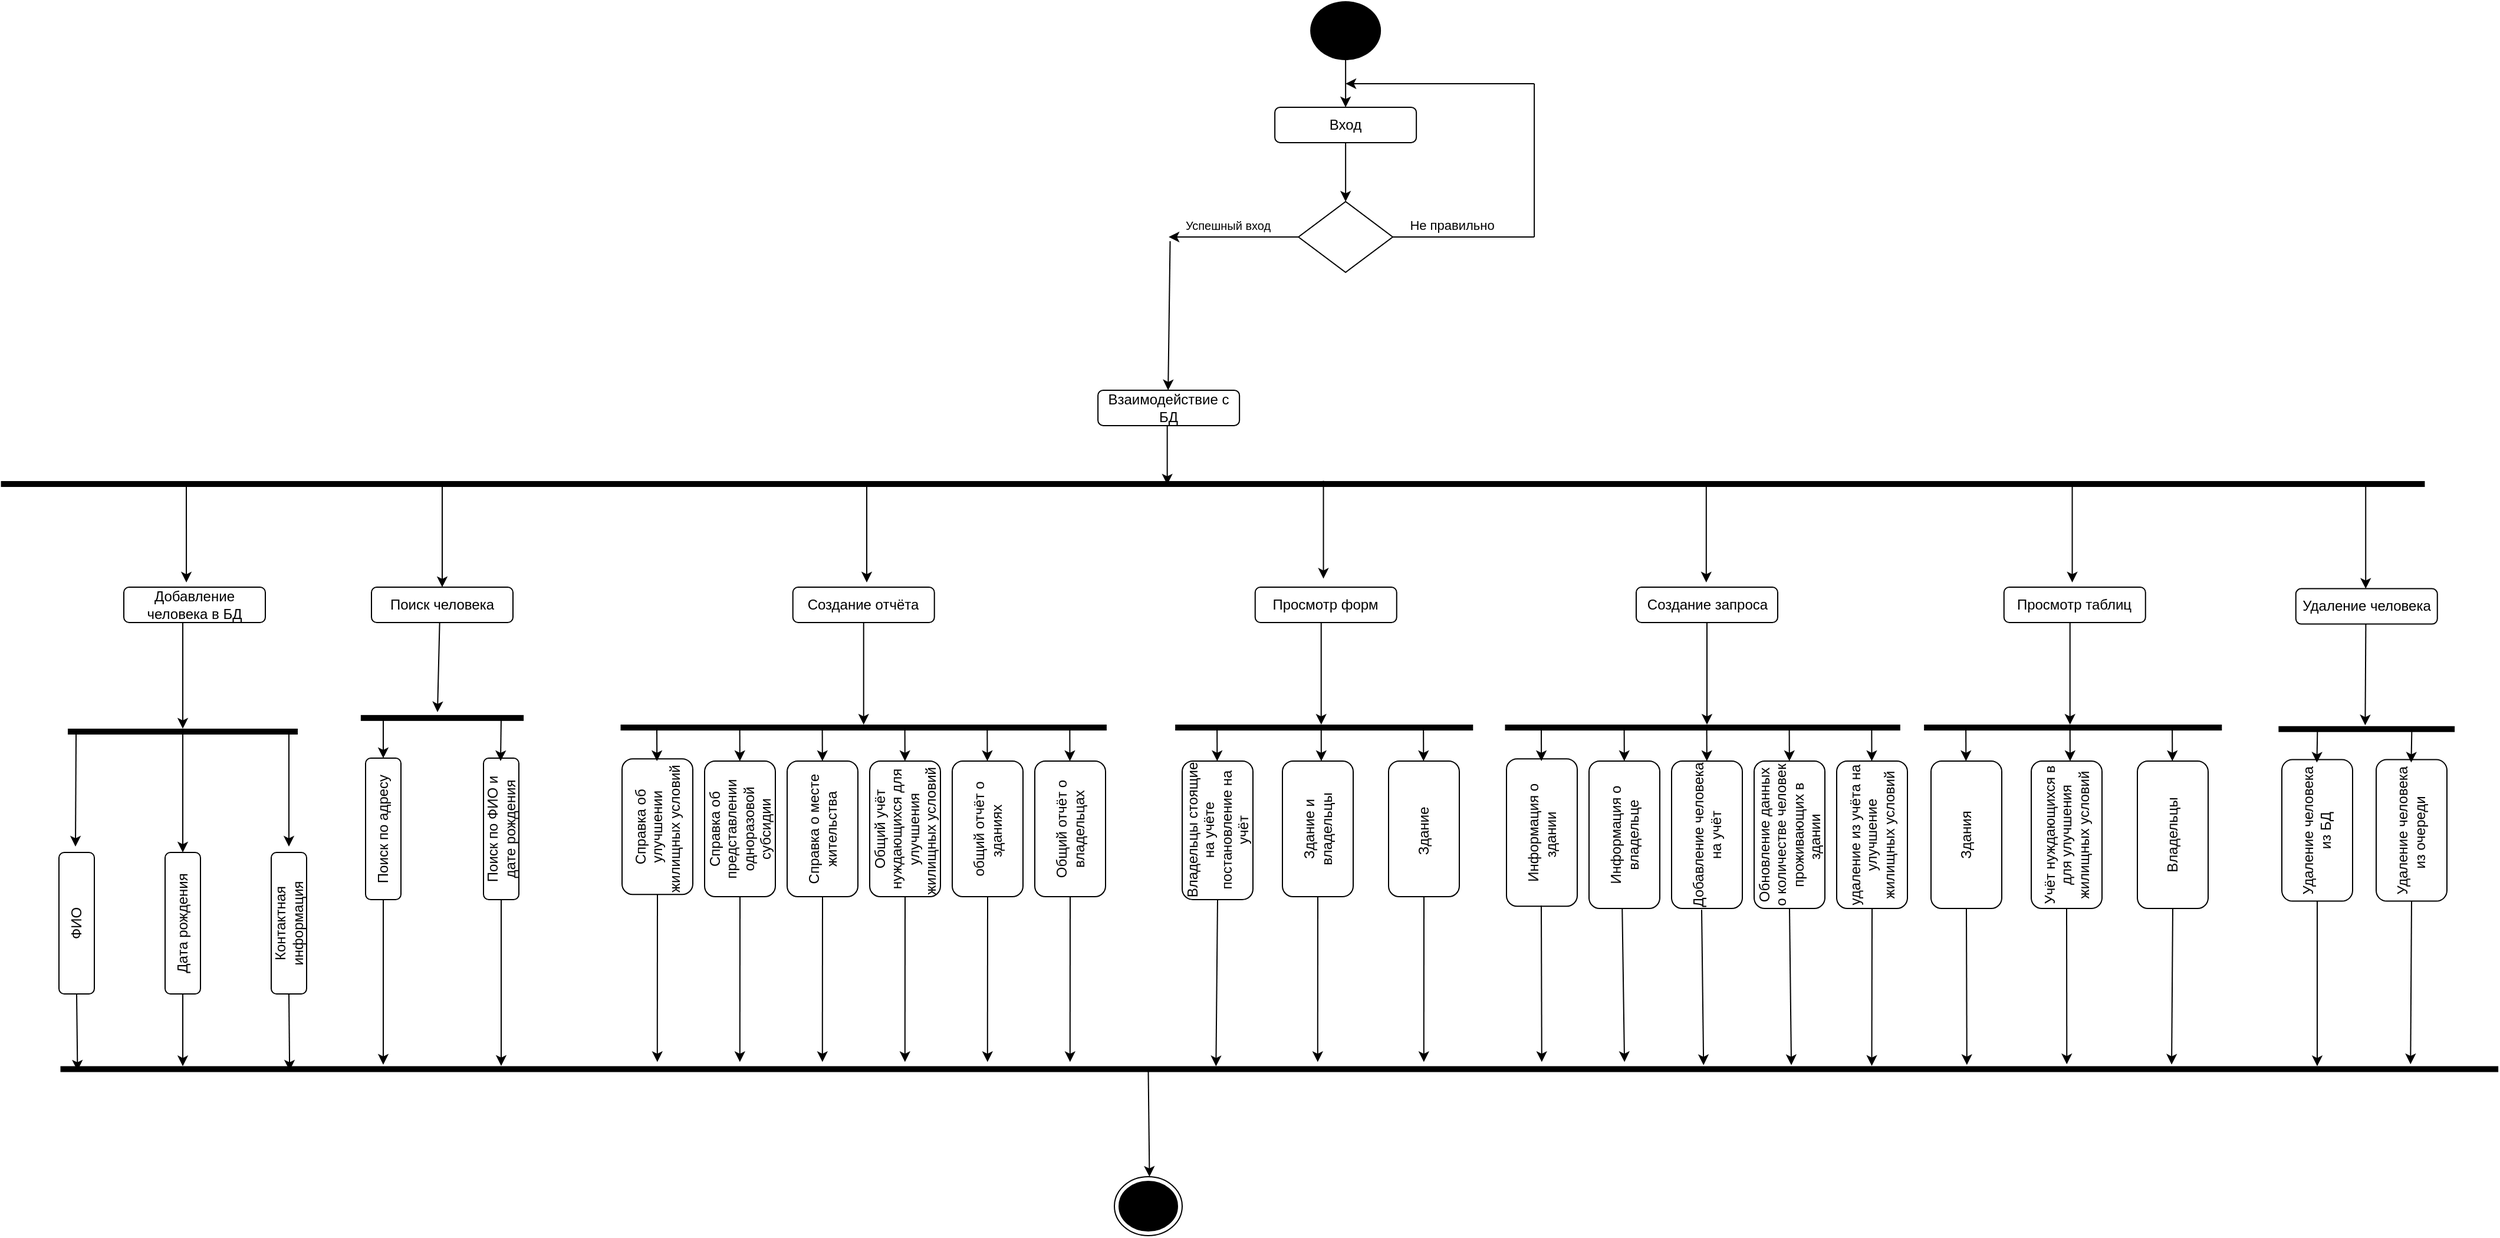 <mxfile version="20.3.0" type="device"><diagram name="Page-1" id="0783ab3e-0a74-02c8-0abd-f7b4e66b4bec"><mxGraphModel dx="4266" dy="2156" grid="1" gridSize="10" guides="1" tooltips="1" connect="1" arrows="1" fold="1" page="1" pageScale="1" pageWidth="850" pageHeight="1100" background="#ffffff" math="0" shadow="0"><root><mxCell id="0"/><mxCell id="1" parent="0"/><mxCell id="aEMK9IyzULs0KfM00qJv-1" value="" style="ellipse;fillColor=#000000;strokeColor=none;" parent="1" vertex="1"><mxGeometry x="1006.07" y="152.97" width="60" height="50" as="geometry"/></mxCell><mxCell id="aEMK9IyzULs0KfM00qJv-2" value="Вход" style="rounded=1;whiteSpace=wrap;html=1;" parent="1" vertex="1"><mxGeometry x="976.07" y="242.97" width="120" height="30" as="geometry"/></mxCell><mxCell id="aEMK9IyzULs0KfM00qJv-3" value="" style="endArrow=classic;html=1;exitX=0.5;exitY=1;exitDx=0;exitDy=0;entryX=0.5;entryY=0;entryDx=0;entryDy=0;" parent="1" source="aEMK9IyzULs0KfM00qJv-1" target="aEMK9IyzULs0KfM00qJv-2" edge="1"><mxGeometry width="50" height="50" relative="1" as="geometry"><mxPoint x="1016.07" y="372.97" as="sourcePoint"/><mxPoint x="1066.07" y="322.97" as="targetPoint"/></mxGeometry></mxCell><mxCell id="aEMK9IyzULs0KfM00qJv-4" value="" style="endArrow=classic;html=1;exitX=0.5;exitY=1;exitDx=0;exitDy=0;" parent="1" source="aEMK9IyzULs0KfM00qJv-2" edge="1"><mxGeometry width="50" height="50" relative="1" as="geometry"><mxPoint x="1016.07" y="372.97" as="sourcePoint"/><mxPoint x="1036.07" y="322.97" as="targetPoint"/></mxGeometry></mxCell><mxCell id="aEMK9IyzULs0KfM00qJv-5" value="" style="rhombus;whiteSpace=wrap;html=1;" parent="1" vertex="1"><mxGeometry x="996.07" y="322.97" width="80" height="60" as="geometry"/></mxCell><mxCell id="aEMK9IyzULs0KfM00qJv-7" value="" style="endArrow=none;html=1;exitX=1;exitY=0.5;exitDx=0;exitDy=0;" parent="1" source="aEMK9IyzULs0KfM00qJv-5" edge="1"><mxGeometry width="50" height="50" relative="1" as="geometry"><mxPoint x="1016.07" y="372.97" as="sourcePoint"/><mxPoint x="1196.07" y="352.97" as="targetPoint"/></mxGeometry></mxCell><mxCell id="aEMK9IyzULs0KfM00qJv-12" value="Не правильно&lt;br&gt;" style="edgeLabel;html=1;align=center;verticalAlign=middle;resizable=0;points=[];" parent="aEMK9IyzULs0KfM00qJv-7" vertex="1" connectable="0"><mxGeometry x="-0.167" y="4" relative="1" as="geometry"><mxPoint y="-6" as="offset"/></mxGeometry></mxCell><mxCell id="aEMK9IyzULs0KfM00qJv-9" value="" style="endArrow=none;html=1;" parent="1" edge="1"><mxGeometry width="50" height="50" relative="1" as="geometry"><mxPoint x="1196.07" y="352.97" as="sourcePoint"/><mxPoint x="1196.07" y="222.97" as="targetPoint"/></mxGeometry></mxCell><mxCell id="aEMK9IyzULs0KfM00qJv-10" value="" style="endArrow=classic;html=1;" parent="1" edge="1"><mxGeometry width="50" height="50" relative="1" as="geometry"><mxPoint x="1196.07" y="222.97" as="sourcePoint"/><mxPoint x="1036.07" y="222.97" as="targetPoint"/></mxGeometry></mxCell><mxCell id="aEMK9IyzULs0KfM00qJv-11" value="" style="endArrow=classic;html=1;" parent="1" source="aEMK9IyzULs0KfM00qJv-5" edge="1"><mxGeometry width="50" height="50" relative="1" as="geometry"><mxPoint x="1016.07" y="472.97" as="sourcePoint"/><mxPoint x="886.07" y="352.97" as="targetPoint"/></mxGeometry></mxCell><mxCell id="aEMK9IyzULs0KfM00qJv-13" value="Успешный вход" style="text;html=1;align=center;verticalAlign=middle;resizable=0;points=[];autosize=1;fontSize=10;" parent="1" vertex="1"><mxGeometry x="886.07" y="327.97" width="100" height="30" as="geometry"/></mxCell><mxCell id="aEMK9IyzULs0KfM00qJv-15" value="Взаимодействие с БД" style="rounded=1;whiteSpace=wrap;html=1;" parent="1" vertex="1"><mxGeometry x="826.07" y="482.97" width="120" height="30" as="geometry"/></mxCell><mxCell id="aEMK9IyzULs0KfM00qJv-17" value="" style="endArrow=classic;html=1;exitX=0.012;exitY=0.953;exitDx=0;exitDy=0;exitPerimeter=0;" parent="1" source="aEMK9IyzULs0KfM00qJv-13" edge="1"><mxGeometry width="50" height="50" relative="1" as="geometry"><mxPoint x="885.57" y="432.97" as="sourcePoint"/><mxPoint x="885.57" y="482.97" as="targetPoint"/></mxGeometry></mxCell><mxCell id="aEMK9IyzULs0KfM00qJv-21" value="" style="html=1;points=[];perimeter=orthogonalPerimeter;fillColor=#000000;strokeColor=none;rotation=90;" parent="1" vertex="1"><mxGeometry x="921.01" y="-465.21" width="5" height="2055.44" as="geometry"/></mxCell><mxCell id="aEMK9IyzULs0KfM00qJv-22" value="" style="endArrow=classic;html=1;" parent="1" edge="1"><mxGeometry width="50" height="50" relative="1" as="geometry"><mxPoint x="884.82" y="512.97" as="sourcePoint"/><mxPoint x="884.82" y="562.97" as="targetPoint"/></mxGeometry></mxCell><mxCell id="aEMK9IyzULs0KfM00qJv-23" value="" style="endArrow=classic;html=1;entryX=0.5;entryY=0;entryDx=0;entryDy=0;entryPerimeter=0;" parent="1" target="aEMK9IyzULs0KfM00qJv-27" edge="1"><mxGeometry width="50" height="50" relative="1" as="geometry"><mxPoint x="270" y="560" as="sourcePoint"/><mxPoint x="270" y="640" as="targetPoint"/></mxGeometry></mxCell><mxCell id="aEMK9IyzULs0KfM00qJv-24" value="" style="endArrow=classic;html=1;entryX=0.442;entryY=-0.133;entryDx=0;entryDy=0;entryPerimeter=0;" parent="1" target="aEMK9IyzULs0KfM00qJv-26" edge="1"><mxGeometry width="50" height="50" relative="1" as="geometry"><mxPoint x="53" y="561" as="sourcePoint"/><mxPoint x="-20" y="640" as="targetPoint"/></mxGeometry></mxCell><mxCell id="aEMK9IyzULs0KfM00qJv-25" value="" style="endArrow=classic;html=1;" parent="1" edge="1"><mxGeometry width="50" height="50" relative="1" as="geometry"><mxPoint x="630" y="563" as="sourcePoint"/><mxPoint x="630" y="646" as="targetPoint"/><Array as="points"/></mxGeometry></mxCell><mxCell id="aEMK9IyzULs0KfM00qJv-26" value="Добавление человека в БД" style="rounded=1;whiteSpace=wrap;html=1;" parent="1" vertex="1"><mxGeometry y="650" width="120" height="30" as="geometry"/></mxCell><mxCell id="aEMK9IyzULs0KfM00qJv-27" value="Поиск человека" style="rounded=1;whiteSpace=wrap;html=1;" parent="1" vertex="1"><mxGeometry x="210" y="650" width="120" height="30" as="geometry"/></mxCell><mxCell id="aEMK9IyzULs0KfM00qJv-28" value="Создание отчёта&lt;br&gt;" style="rounded=1;whiteSpace=wrap;html=1;" parent="1" vertex="1"><mxGeometry x="567.36" y="650" width="120" height="30" as="geometry"/></mxCell><mxCell id="aEMK9IyzULs0KfM00qJv-29" value="" style="endArrow=classic;html=1;entryX=0.5;entryY=0;entryDx=0;entryDy=0;entryPerimeter=0;" parent="1" edge="1"><mxGeometry width="50" height="50" relative="1" as="geometry"><mxPoint x="50" y="680" as="sourcePoint"/><mxPoint x="50" y="770" as="targetPoint"/></mxGeometry></mxCell><mxCell id="aEMK9IyzULs0KfM00qJv-30" value="" style="html=1;points=[];perimeter=orthogonalPerimeter;fillColor=#000000;strokeColor=none;rotation=90;" parent="1" vertex="1"><mxGeometry x="47.5" y="675" width="5" height="195" as="geometry"/></mxCell><mxCell id="aEMK9IyzULs0KfM00qJv-31" value="" style="endArrow=classic;html=1;exitX=0.8;exitY=0.964;exitDx=0;exitDy=0;exitPerimeter=0;" parent="1" source="aEMK9IyzULs0KfM00qJv-30" edge="1"><mxGeometry width="50" height="50" relative="1" as="geometry"><mxPoint x="16.96" y="760" as="sourcePoint"/><mxPoint x="-41" y="870" as="targetPoint"/></mxGeometry></mxCell><mxCell id="aEMK9IyzULs0KfM00qJv-33" value="" style="endArrow=classic;html=1;exitX=0.8;exitY=0.964;exitDx=0;exitDy=0;exitPerimeter=0;entryX=1;entryY=0.5;entryDx=0;entryDy=0;" parent="1" edge="1" target="aEMK9IyzULs0KfM00qJv-36"><mxGeometry width="50" height="50" relative="1" as="geometry"><mxPoint x="50.0" y="774" as="sourcePoint"/><mxPoint x="51.98" y="870" as="targetPoint"/></mxGeometry></mxCell><mxCell id="aEMK9IyzULs0KfM00qJv-34" value="" style="endArrow=classic;html=1;exitX=0.8;exitY=0.964;exitDx=0;exitDy=0;exitPerimeter=0;" parent="1" edge="1"><mxGeometry width="50" height="50" relative="1" as="geometry"><mxPoint x="140.0" y="774" as="sourcePoint"/><mxPoint x="140" y="870" as="targetPoint"/></mxGeometry></mxCell><mxCell id="aEMK9IyzULs0KfM00qJv-35" value="ФИО&lt;br&gt;" style="rounded=1;whiteSpace=wrap;html=1;rotation=-90;" parent="1" vertex="1"><mxGeometry x="-100" y="920" width="120" height="30" as="geometry"/></mxCell><mxCell id="aEMK9IyzULs0KfM00qJv-36" value="Дата рождения" style="rounded=1;whiteSpace=wrap;html=1;rotation=-90;" parent="1" vertex="1"><mxGeometry x="-10" y="920" width="120" height="30" as="geometry"/></mxCell><mxCell id="aEMK9IyzULs0KfM00qJv-37" value="Контактная информация" style="rounded=1;whiteSpace=wrap;html=1;rotation=-90;" parent="1" vertex="1"><mxGeometry x="80" y="920" width="120" height="30" as="geometry"/></mxCell><mxCell id="aEMK9IyzULs0KfM00qJv-40" value="Поиск по адресу&lt;br&gt;" style="rounded=1;whiteSpace=wrap;html=1;rotation=-90;" parent="1" vertex="1"><mxGeometry x="160" y="840" width="120" height="30" as="geometry"/></mxCell><mxCell id="aEMK9IyzULs0KfM00qJv-41" value="Поиск по ФИО и дате рождения&lt;br&gt;" style="rounded=1;whiteSpace=wrap;html=1;rotation=-90;" parent="1" vertex="1"><mxGeometry x="260" y="840" width="120" height="30" as="geometry"/></mxCell><mxCell id="aEMK9IyzULs0KfM00qJv-44" value="Справка об улучшении жилищных условий&amp;nbsp;" style="rounded=1;whiteSpace=wrap;html=1;rotation=-90;" parent="1" vertex="1"><mxGeometry x="395" y="823.13" width="115" height="60" as="geometry"/></mxCell><mxCell id="aEMK9IyzULs0KfM00qJv-45" value="Справка об представлении одноразовой субсидии&lt;br&gt;" style="rounded=1;whiteSpace=wrap;html=1;rotation=-90;" parent="1" vertex="1"><mxGeometry x="465" y="825" width="115" height="60" as="geometry"/></mxCell><mxCell id="aEMK9IyzULs0KfM00qJv-46" value="" style="html=1;points=[];perimeter=orthogonalPerimeter;fillColor=#000000;strokeColor=none;rotation=90;" parent="1" vertex="1"><mxGeometry x="977.41" y="25.11" width="5" height="2067.31" as="geometry"/></mxCell><mxCell id="aEMK9IyzULs0KfM00qJv-47" value="" style="endArrow=classic;html=1;exitX=0;exitY=0.5;exitDx=0;exitDy=0;entryX=0.747;entryY=0.993;entryDx=0;entryDy=0;entryPerimeter=0;" parent="1" source="aEMK9IyzULs0KfM00qJv-35" target="aEMK9IyzULs0KfM00qJv-46" edge="1"><mxGeometry width="50" height="50" relative="1" as="geometry"><mxPoint x="-120.99" y="950" as="sourcePoint"/><mxPoint x="-40" y="1050" as="targetPoint"/></mxGeometry></mxCell><mxCell id="aEMK9IyzULs0KfM00qJv-49" value="" style="endArrow=classic;html=1;exitX=0;exitY=0.5;exitDx=0;exitDy=0;" parent="1" source="aEMK9IyzULs0KfM00qJv-36" target="aEMK9IyzULs0KfM00qJv-46" edge="1"><mxGeometry width="50" height="50" relative="1" as="geometry"><mxPoint x="-32" y="1000" as="sourcePoint"/><mxPoint x="-32.01" y="1051" as="targetPoint"/></mxGeometry></mxCell><mxCell id="aEMK9IyzULs0KfM00qJv-50" value="" style="endArrow=classic;html=1;exitX=0;exitY=0.5;exitDx=0;exitDy=0;entryX=0.747;entryY=0.906;entryDx=0;entryDy=0;entryPerimeter=0;" parent="1" source="aEMK9IyzULs0KfM00qJv-37" target="aEMK9IyzULs0KfM00qJv-46" edge="1"><mxGeometry width="50" height="50" relative="1" as="geometry"><mxPoint x="130" y="1000" as="sourcePoint"/><mxPoint x="140" y="1051" as="targetPoint"/></mxGeometry></mxCell><mxCell id="aEMK9IyzULs0KfM00qJv-51" value="" style="endArrow=classic;html=1;exitX=0;exitY=0.5;exitDx=0;exitDy=0;" parent="1" source="aEMK9IyzULs0KfM00qJv-40" edge="1"><mxGeometry width="50" height="50" relative="1" as="geometry"><mxPoint x="219.5" y="909.5" as="sourcePoint"/><mxPoint x="220" y="1055" as="targetPoint"/></mxGeometry></mxCell><mxCell id="aEMK9IyzULs0KfM00qJv-52" value="" style="endArrow=classic;html=1;exitX=0;exitY=0.5;exitDx=0;exitDy=0;" parent="1" source="aEMK9IyzULs0KfM00qJv-41" edge="1"><mxGeometry width="50" height="50" relative="1" as="geometry"><mxPoint x="321" y="900" as="sourcePoint"/><mxPoint x="320" y="1056" as="targetPoint"/></mxGeometry></mxCell><mxCell id="aEMK9IyzULs0KfM00qJv-55" value="" style="endArrow=classic;html=1;exitX=0;exitY=0.5;exitDx=0;exitDy=0;" parent="1" edge="1"><mxGeometry width="50" height="50" relative="1" as="geometry"><mxPoint x="868.75" y="1060" as="sourcePoint"/><mxPoint x="869.75" y="1150" as="targetPoint"/></mxGeometry></mxCell><mxCell id="aEMK9IyzULs0KfM00qJv-56" value="" style="ellipse;html=1;shape=endState;fillColor=#000000;strokeColor=#000000;" parent="1" vertex="1"><mxGeometry x="840" y="1150" width="57.5" height="50" as="geometry"/></mxCell><mxCell id="aEMK9IyzULs0KfM00qJv-63" value="" style="html=1;points=[];perimeter=orthogonalPerimeter;fillColor=#000000;strokeColor=none;rotation=90;" parent="1" vertex="1"><mxGeometry x="267.5" y="691.87" width="5" height="138.13" as="geometry"/></mxCell><mxCell id="aEMK9IyzULs0KfM00qJv-65" value="" style="endArrow=classic;html=1;entryX=-0.487;entryY=0.529;entryDx=0;entryDy=0;entryPerimeter=0;" parent="1" target="aEMK9IyzULs0KfM00qJv-63" edge="1"><mxGeometry width="50" height="50" relative="1" as="geometry"><mxPoint x="267.82" y="680" as="sourcePoint"/><mxPoint x="268" y="750" as="targetPoint"/></mxGeometry></mxCell><mxCell id="aEMK9IyzULs0KfM00qJv-66" value="" style="endArrow=classic;html=1;entryX=1;entryY=0.5;entryDx=0;entryDy=0;" parent="1" target="aEMK9IyzULs0KfM00qJv-40" edge="1"><mxGeometry width="50" height="50" relative="1" as="geometry"><mxPoint x="220" y="760" as="sourcePoint"/><mxPoint x="220" y="790" as="targetPoint"/></mxGeometry></mxCell><mxCell id="aEMK9IyzULs0KfM00qJv-67" value="" style="endArrow=classic;html=1;" parent="1" edge="1"><mxGeometry width="50" height="50" relative="1" as="geometry"><mxPoint x="320" y="760" as="sourcePoint"/><mxPoint x="319.5" y="797.5" as="targetPoint"/></mxGeometry></mxCell><mxCell id="aEMK9IyzULs0KfM00qJv-68" value="" style="html=1;points=[];perimeter=orthogonalPerimeter;fillColor=#000000;strokeColor=none;rotation=90;" parent="1" vertex="1"><mxGeometry x="624.86" y="562.97" width="5" height="412.19" as="geometry"/></mxCell><mxCell id="aEMK9IyzULs0KfM00qJv-69" value="" style="endArrow=classic;html=1;exitX=0.5;exitY=1;exitDx=0;exitDy=0;" parent="1" source="aEMK9IyzULs0KfM00qJv-28" target="aEMK9IyzULs0KfM00qJv-68" edge="1"><mxGeometry width="50" height="50" relative="1" as="geometry"><mxPoint x="484.5" y="710" as="sourcePoint"/><mxPoint x="520" y="760" as="targetPoint"/></mxGeometry></mxCell><mxCell id="rpr_tTGjXUBgNPI4BXfL-1" value="Справка о месте жительства&lt;br&gt;" style="rounded=1;whiteSpace=wrap;html=1;rotation=-90;" parent="1" vertex="1"><mxGeometry x="535" y="825" width="115" height="60" as="geometry"/></mxCell><mxCell id="zaCDkjVCtzoEZhKa6LBm-1" value="Удаление человека из БД&lt;br&gt;" style="rounded=1;whiteSpace=wrap;html=1;rotation=-90;" parent="1" vertex="1"><mxGeometry x="1800" y="826.31" width="120" height="60" as="geometry"/></mxCell><mxCell id="zaCDkjVCtzoEZhKa6LBm-2" value="Удаление человека из очереди&amp;nbsp;" style="rounded=1;whiteSpace=wrap;html=1;rotation=-90;" parent="1" vertex="1"><mxGeometry x="1880" y="826.31" width="120" height="60" as="geometry"/></mxCell><mxCell id="zaCDkjVCtzoEZhKa6LBm-3" value="" style="html=1;points=[];perimeter=orthogonalPerimeter;fillColor=#000000;strokeColor=none;rotation=90;" parent="1" vertex="1"><mxGeometry x="1899.38" y="695.69" width="5" height="149.37" as="geometry"/></mxCell><mxCell id="zaCDkjVCtzoEZhKa6LBm-4" value="" style="endArrow=classic;html=1;" parent="1" edge="1"><mxGeometry width="50" height="50" relative="1" as="geometry"><mxPoint x="1860.2" y="771.31" as="sourcePoint"/><mxPoint x="1859.7" y="798.81" as="targetPoint"/></mxGeometry></mxCell><mxCell id="zaCDkjVCtzoEZhKa6LBm-5" value="" style="endArrow=classic;html=1;" parent="1" edge="1"><mxGeometry width="50" height="50" relative="1" as="geometry"><mxPoint x="1940.2" y="771.31" as="sourcePoint"/><mxPoint x="1939.7" y="798.81" as="targetPoint"/></mxGeometry></mxCell><mxCell id="zaCDkjVCtzoEZhKa6LBm-6" value="" style="endArrow=classic;html=1;entryX=0.5;entryY=0;entryDx=0;entryDy=0;" parent="1" edge="1"><mxGeometry width="50" height="50" relative="1" as="geometry"><mxPoint x="1901.11" y="563.82" as="sourcePoint"/><mxPoint x="1901.11" y="651.31" as="targetPoint"/></mxGeometry></mxCell><mxCell id="zaCDkjVCtzoEZhKa6LBm-7" value="Удаление человека" style="rounded=1;whiteSpace=wrap;html=1;" parent="1" vertex="1"><mxGeometry x="1841.88" y="651.31" width="120" height="30" as="geometry"/></mxCell><mxCell id="zaCDkjVCtzoEZhKa6LBm-8" value="" style="endArrow=classic;html=1;entryX=-0.146;entryY=0.508;entryDx=0;entryDy=0;entryPerimeter=0;" parent="1" target="zaCDkjVCtzoEZhKa6LBm-3" edge="1"><mxGeometry width="50" height="50" relative="1" as="geometry"><mxPoint x="1901.21" y="681.31" as="sourcePoint"/><mxPoint x="1899.384" y="757.31" as="targetPoint"/></mxGeometry></mxCell><mxCell id="zaCDkjVCtzoEZhKa6LBm-9" value="" style="endArrow=classic;html=1;exitX=0;exitY=0.5;exitDx=0;exitDy=0;entryX=-0.333;entryY=0.036;entryDx=0;entryDy=0;entryPerimeter=0;" parent="1" source="zaCDkjVCtzoEZhKa6LBm-2" edge="1" target="aEMK9IyzULs0KfM00qJv-46"><mxGeometry width="50" height="50" relative="1" as="geometry"><mxPoint x="1735.14" y="1361.31" as="sourcePoint"/><mxPoint x="1940" y="975.156" as="targetPoint"/></mxGeometry></mxCell><mxCell id="zaCDkjVCtzoEZhKa6LBm-10" value="" style="endArrow=classic;html=1;exitX=0;exitY=0.5;exitDx=0;exitDy=0;" parent="1" source="zaCDkjVCtzoEZhKa6LBm-1" edge="1" target="aEMK9IyzULs0KfM00qJv-46"><mxGeometry width="50" height="50" relative="1" as="geometry"><mxPoint x="1655.04" y="1361.31" as="sourcePoint"/><mxPoint x="1860" y="971.31" as="targetPoint"/></mxGeometry></mxCell><mxCell id="zaCDkjVCtzoEZhKa6LBm-11" value="Общий учёт нуждающихся для улучшения жилищных условий&amp;nbsp;&lt;br&gt;" style="rounded=1;whiteSpace=wrap;html=1;rotation=-90;" parent="1" vertex="1"><mxGeometry x="605" y="825" width="115" height="60" as="geometry"/></mxCell><mxCell id="zaCDkjVCtzoEZhKa6LBm-12" value="общий отчёт о зданиях&amp;nbsp;" style="rounded=1;whiteSpace=wrap;html=1;rotation=-90;" parent="1" vertex="1"><mxGeometry x="675" y="825" width="115" height="60" as="geometry"/></mxCell><mxCell id="zaCDkjVCtzoEZhKa6LBm-13" value="Общий отчёт о владельцах" style="rounded=1;whiteSpace=wrap;html=1;rotation=-90;" parent="1" vertex="1"><mxGeometry x="745" y="825" width="115" height="60" as="geometry"/></mxCell><mxCell id="zaCDkjVCtzoEZhKa6LBm-18" value="" style="endArrow=classic;html=1;" parent="1" edge="1"><mxGeometry width="50" height="50" relative="1" as="geometry"><mxPoint x="452" y="770" as="sourcePoint"/><mxPoint x="452.1" y="797.5" as="targetPoint"/></mxGeometry></mxCell><mxCell id="zaCDkjVCtzoEZhKa6LBm-19" value="" style="endArrow=classic;html=1;" parent="1" edge="1"><mxGeometry width="50" height="50" relative="1" as="geometry"><mxPoint x="522.31" y="770.0" as="sourcePoint"/><mxPoint x="522.41" y="797.5" as="targetPoint"/></mxGeometry></mxCell><mxCell id="zaCDkjVCtzoEZhKa6LBm-20" value="" style="endArrow=classic;html=1;" parent="1" edge="1"><mxGeometry width="50" height="50" relative="1" as="geometry"><mxPoint x="592.31" y="770.0" as="sourcePoint"/><mxPoint x="592.41" y="797.5" as="targetPoint"/></mxGeometry></mxCell><mxCell id="zaCDkjVCtzoEZhKa6LBm-21" value="" style="endArrow=classic;html=1;" parent="1" edge="1"><mxGeometry width="50" height="50" relative="1" as="geometry"><mxPoint x="662.31" y="770.0" as="sourcePoint"/><mxPoint x="662.41" y="797.5" as="targetPoint"/></mxGeometry></mxCell><mxCell id="zaCDkjVCtzoEZhKa6LBm-22" value="" style="endArrow=classic;html=1;" parent="1" edge="1"><mxGeometry width="50" height="50" relative="1" as="geometry"><mxPoint x="732.17" y="770.0" as="sourcePoint"/><mxPoint x="732.27" y="797.5" as="targetPoint"/></mxGeometry></mxCell><mxCell id="zaCDkjVCtzoEZhKa6LBm-23" value="" style="endArrow=classic;html=1;" parent="1" edge="1"><mxGeometry width="50" height="50" relative="1" as="geometry"><mxPoint x="802.17" y="770.0" as="sourcePoint"/><mxPoint x="802.27" y="797.5" as="targetPoint"/></mxGeometry></mxCell><mxCell id="zaCDkjVCtzoEZhKa6LBm-24" value="Просмотр форм" style="rounded=1;whiteSpace=wrap;html=1;" parent="1" vertex="1"><mxGeometry x="959.38" y="650" width="120" height="30" as="geometry"/></mxCell><mxCell id="zaCDkjVCtzoEZhKa6LBm-25" value="" style="endArrow=classic;html=1;exitX=0.5;exitY=1;exitDx=0;exitDy=0;" parent="1" edge="1"><mxGeometry width="50" height="50" relative="1" as="geometry"><mxPoint x="1015.36" y="680" as="sourcePoint"/><mxPoint x="1015.36" y="766.565" as="targetPoint"/></mxGeometry></mxCell><mxCell id="zaCDkjVCtzoEZhKa6LBm-26" value="" style="html=1;points=[];perimeter=orthogonalPerimeter;fillColor=#000000;strokeColor=none;rotation=90;" parent="1" vertex="1"><mxGeometry x="1015.36" y="642.78" width="5" height="252.58" as="geometry"/></mxCell><mxCell id="zaCDkjVCtzoEZhKa6LBm-27" value="Владельцы стоящие на учёте постановление на учёт&lt;br&gt;" style="rounded=1;whiteSpace=wrap;html=1;rotation=-90;" parent="1" vertex="1"><mxGeometry x="868.75" y="826.25" width="117.5" height="60" as="geometry"/></mxCell><mxCell id="zaCDkjVCtzoEZhKa6LBm-28" value="Здание и владельцы&lt;br&gt;" style="rounded=1;whiteSpace=wrap;html=1;rotation=-90;" parent="1" vertex="1"><mxGeometry x="955" y="825" width="115" height="60" as="geometry"/></mxCell><mxCell id="zaCDkjVCtzoEZhKa6LBm-29" value="Здание&amp;nbsp;" style="rounded=1;whiteSpace=wrap;html=1;rotation=-90;" parent="1" vertex="1"><mxGeometry x="1045" y="825" width="115" height="60" as="geometry"/></mxCell><mxCell id="zaCDkjVCtzoEZhKa6LBm-30" value="" style="endArrow=classic;html=1;" parent="1" edge="1"><mxGeometry width="50" height="50" relative="1" as="geometry"><mxPoint x="927.07" y="770" as="sourcePoint"/><mxPoint x="927.17" y="797.5" as="targetPoint"/></mxGeometry></mxCell><mxCell id="zaCDkjVCtzoEZhKa6LBm-31" value="" style="endArrow=classic;html=1;" parent="1" edge="1"><mxGeometry width="50" height="50" relative="1" as="geometry"><mxPoint x="1015.36" y="770" as="sourcePoint"/><mxPoint x="1015.46" y="797.5" as="targetPoint"/></mxGeometry></mxCell><mxCell id="zaCDkjVCtzoEZhKa6LBm-32" value="" style="endArrow=classic;html=1;" parent="1" edge="1"><mxGeometry width="50" height="50" relative="1" as="geometry"><mxPoint x="1102.07" y="770" as="sourcePoint"/><mxPoint x="1102.17" y="797.5" as="targetPoint"/></mxGeometry></mxCell><mxCell id="DIZ_WTci_mvcvQ8xMZwg-1" value="Создание запроса" style="rounded=1;whiteSpace=wrap;html=1;" vertex="1" parent="1"><mxGeometry x="1282.5" y="650" width="120" height="30" as="geometry"/></mxCell><mxCell id="DIZ_WTci_mvcvQ8xMZwg-2" value="Информация о здании&amp;nbsp;&lt;br&gt;" style="rounded=1;whiteSpace=wrap;html=1;rotation=-90;" vertex="1" parent="1"><mxGeometry x="1140" y="828.13" width="125" height="60" as="geometry"/></mxCell><mxCell id="DIZ_WTci_mvcvQ8xMZwg-3" value="Информация о владельце&lt;br&gt;" style="rounded=1;whiteSpace=wrap;html=1;rotation=-90;" vertex="1" parent="1"><mxGeometry x="1210" y="830" width="125" height="60" as="geometry"/></mxCell><mxCell id="DIZ_WTci_mvcvQ8xMZwg-4" value="" style="html=1;points=[];perimeter=orthogonalPerimeter;fillColor=#000000;strokeColor=none;rotation=90;" vertex="1" parent="1"><mxGeometry x="1336.34" y="601.49" width="5" height="335.16" as="geometry"/></mxCell><mxCell id="DIZ_WTci_mvcvQ8xMZwg-5" value="" style="endArrow=classic;html=1;exitX=0.5;exitY=1;exitDx=0;exitDy=0;" edge="1" parent="1" source="DIZ_WTci_mvcvQ8xMZwg-1" target="DIZ_WTci_mvcvQ8xMZwg-4"><mxGeometry width="50" height="50" relative="1" as="geometry"><mxPoint x="1234.5" y="710" as="sourcePoint"/><mxPoint x="1270" y="760" as="targetPoint"/></mxGeometry></mxCell><mxCell id="DIZ_WTci_mvcvQ8xMZwg-6" value="Добавление человека на учёт&lt;br&gt;" style="rounded=1;whiteSpace=wrap;html=1;rotation=-90;" vertex="1" parent="1"><mxGeometry x="1280" y="830" width="125" height="60" as="geometry"/></mxCell><mxCell id="DIZ_WTci_mvcvQ8xMZwg-7" value="Обновление данных о количестве человек проживающих в здании&amp;nbsp;&lt;br&gt;" style="rounded=1;whiteSpace=wrap;html=1;rotation=-90;" vertex="1" parent="1"><mxGeometry x="1350" y="830" width="125" height="60" as="geometry"/></mxCell><mxCell id="DIZ_WTci_mvcvQ8xMZwg-8" value="удаление из учёта на улучшение жилищных условий" style="rounded=1;whiteSpace=wrap;html=1;rotation=-90;" vertex="1" parent="1"><mxGeometry x="1420" y="830" width="125" height="60" as="geometry"/></mxCell><mxCell id="DIZ_WTci_mvcvQ8xMZwg-10" value="" style="endArrow=classic;html=1;" edge="1" parent="1"><mxGeometry width="50" height="50" relative="1" as="geometry"><mxPoint x="1202" y="770.0" as="sourcePoint"/><mxPoint x="1202.1" y="797.5" as="targetPoint"/></mxGeometry></mxCell><mxCell id="DIZ_WTci_mvcvQ8xMZwg-11" value="" style="endArrow=classic;html=1;" edge="1" parent="1"><mxGeometry width="50" height="50" relative="1" as="geometry"><mxPoint x="1272.31" y="770.0" as="sourcePoint"/><mxPoint x="1272.41" y="797.5" as="targetPoint"/></mxGeometry></mxCell><mxCell id="DIZ_WTci_mvcvQ8xMZwg-12" value="" style="endArrow=classic;html=1;" edge="1" parent="1"><mxGeometry width="50" height="50" relative="1" as="geometry"><mxPoint x="1342.31" y="770.0" as="sourcePoint"/><mxPoint x="1342.41" y="797.5" as="targetPoint"/></mxGeometry></mxCell><mxCell id="DIZ_WTci_mvcvQ8xMZwg-13" value="" style="endArrow=classic;html=1;" edge="1" parent="1"><mxGeometry width="50" height="50" relative="1" as="geometry"><mxPoint x="1412.31" y="770.0" as="sourcePoint"/><mxPoint x="1412.41" y="797.5" as="targetPoint"/></mxGeometry></mxCell><mxCell id="DIZ_WTci_mvcvQ8xMZwg-14" value="" style="endArrow=classic;html=1;" edge="1" parent="1"><mxGeometry width="50" height="50" relative="1" as="geometry"><mxPoint x="1482.17" y="770.0" as="sourcePoint"/><mxPoint x="1482.27" y="797.5" as="targetPoint"/></mxGeometry></mxCell><mxCell id="DIZ_WTci_mvcvQ8xMZwg-16" value="Просмотр таблиц" style="rounded=1;whiteSpace=wrap;html=1;" vertex="1" parent="1"><mxGeometry x="1594.38" y="650" width="120" height="30" as="geometry"/></mxCell><mxCell id="DIZ_WTci_mvcvQ8xMZwg-17" value="" style="endArrow=classic;html=1;exitX=0.5;exitY=1;exitDx=0;exitDy=0;" edge="1" parent="1"><mxGeometry width="50" height="50" relative="1" as="geometry"><mxPoint x="1650.36" y="680" as="sourcePoint"/><mxPoint x="1650.36" y="766.565" as="targetPoint"/></mxGeometry></mxCell><mxCell id="DIZ_WTci_mvcvQ8xMZwg-18" value="" style="html=1;points=[];perimeter=orthogonalPerimeter;fillColor=#000000;strokeColor=none;rotation=90;" vertex="1" parent="1"><mxGeometry x="1650.36" y="642.78" width="5" height="252.58" as="geometry"/></mxCell><mxCell id="DIZ_WTci_mvcvQ8xMZwg-19" value="Здания" style="rounded=1;whiteSpace=wrap;html=1;rotation=-90;" vertex="1" parent="1"><mxGeometry x="1500" y="830" width="125" height="60" as="geometry"/></mxCell><mxCell id="DIZ_WTci_mvcvQ8xMZwg-20" value="Учёт нуждающихся в для улучшения жилищных условий" style="rounded=1;whiteSpace=wrap;html=1;rotation=-90;" vertex="1" parent="1"><mxGeometry x="1585" y="830" width="125" height="60" as="geometry"/></mxCell><mxCell id="DIZ_WTci_mvcvQ8xMZwg-21" value="Владельцы" style="rounded=1;whiteSpace=wrap;html=1;rotation=-90;" vertex="1" parent="1"><mxGeometry x="1675" y="830" width="125" height="60" as="geometry"/></mxCell><mxCell id="DIZ_WTci_mvcvQ8xMZwg-22" value="" style="endArrow=classic;html=1;" edge="1" parent="1"><mxGeometry width="50" height="50" relative="1" as="geometry"><mxPoint x="1562.07" y="770" as="sourcePoint"/><mxPoint x="1562.17" y="797.5" as="targetPoint"/></mxGeometry></mxCell><mxCell id="DIZ_WTci_mvcvQ8xMZwg-23" value="" style="endArrow=classic;html=1;" edge="1" parent="1"><mxGeometry width="50" height="50" relative="1" as="geometry"><mxPoint x="1650.36" y="770" as="sourcePoint"/><mxPoint x="1650.46" y="797.5" as="targetPoint"/></mxGeometry></mxCell><mxCell id="DIZ_WTci_mvcvQ8xMZwg-24" value="" style="endArrow=classic;html=1;" edge="1" parent="1"><mxGeometry width="50" height="50" relative="1" as="geometry"><mxPoint x="1737.07" y="770" as="sourcePoint"/><mxPoint x="1737.17" y="797.5" as="targetPoint"/></mxGeometry></mxCell><mxCell id="DIZ_WTci_mvcvQ8xMZwg-25" value="" style="endArrow=classic;html=1;exitX=0;exitY=0.5;exitDx=0;exitDy=0;entryX=-0.268;entryY=0.134;entryDx=0;entryDy=0;entryPerimeter=0;" edge="1" parent="1" source="DIZ_WTci_mvcvQ8xMZwg-21" target="aEMK9IyzULs0KfM00qJv-46"><mxGeometry width="50" height="50" relative="1" as="geometry"><mxPoint x="1737.31" y="930" as="sourcePoint"/><mxPoint x="1737.31" y="1050" as="targetPoint"/></mxGeometry></mxCell><mxCell id="DIZ_WTci_mvcvQ8xMZwg-26" value="" style="endArrow=classic;html=1;exitX=0;exitY=0.5;exitDx=0;exitDy=0;entryX=-0.32;entryY=0.177;entryDx=0;entryDy=0;entryPerimeter=0;" edge="1" parent="1" source="DIZ_WTci_mvcvQ8xMZwg-20" target="aEMK9IyzULs0KfM00qJv-46"><mxGeometry width="50" height="50" relative="1" as="geometry"><mxPoint x="1647.99" y="930" as="sourcePoint"/><mxPoint x="1647" y="1050" as="targetPoint"/></mxGeometry></mxCell><mxCell id="DIZ_WTci_mvcvQ8xMZwg-27" value="" style="endArrow=classic;html=1;entryX=-0.213;entryY=0.218;entryDx=0;entryDy=0;entryPerimeter=0;exitX=0;exitY=0.5;exitDx=0;exitDy=0;" edge="1" parent="1" source="DIZ_WTci_mvcvQ8xMZwg-19" target="aEMK9IyzULs0KfM00qJv-46"><mxGeometry width="50" height="50" relative="1" as="geometry"><mxPoint x="1563" y="920" as="sourcePoint"/><mxPoint x="1562.275" y="1052.425" as="targetPoint"/></mxGeometry></mxCell><mxCell id="DIZ_WTci_mvcvQ8xMZwg-28" value="" style="endArrow=classic;html=1;entryX=-0.053;entryY=0.257;entryDx=0;entryDy=0;entryPerimeter=0;exitX=0;exitY=0.5;exitDx=0;exitDy=0;" edge="1" parent="1" source="DIZ_WTci_mvcvQ8xMZwg-8" target="aEMK9IyzULs0KfM00qJv-46"><mxGeometry width="50" height="50" relative="1" as="geometry"><mxPoint x="1482.3" y="920" as="sourcePoint"/><mxPoint x="1482.691" y="1052.7" as="targetPoint"/></mxGeometry></mxCell><mxCell id="DIZ_WTci_mvcvQ8xMZwg-30" value="" style="endArrow=classic;html=1;exitX=0;exitY=0.5;exitDx=0;exitDy=0;entryX=-0.186;entryY=0.29;entryDx=0;entryDy=0;entryPerimeter=0;" edge="1" parent="1" source="DIZ_WTci_mvcvQ8xMZwg-7" target="aEMK9IyzULs0KfM00qJv-46"><mxGeometry width="50" height="50" relative="1" as="geometry"><mxPoint x="1412.64" y="930" as="sourcePoint"/><mxPoint x="1412" y="1050" as="targetPoint"/></mxGeometry></mxCell><mxCell id="DIZ_WTci_mvcvQ8xMZwg-31" value="" style="endArrow=classic;html=1;exitX=-0.009;exitY=0.425;exitDx=0;exitDy=0;exitPerimeter=0;entryX=-0.186;entryY=0.326;entryDx=0;entryDy=0;entryPerimeter=0;" edge="1" parent="1" source="DIZ_WTci_mvcvQ8xMZwg-6" target="aEMK9IyzULs0KfM00qJv-46"><mxGeometry width="50" height="50" relative="1" as="geometry"><mxPoint x="1338.5" y="930" as="sourcePoint"/><mxPoint x="1340" y="1050" as="targetPoint"/></mxGeometry></mxCell><mxCell id="DIZ_WTci_mvcvQ8xMZwg-32" value="" style="endArrow=classic;html=1;entryX=-0.213;entryY=0.218;entryDx=0;entryDy=0;entryPerimeter=0;exitX=0;exitY=0.5;exitDx=0;exitDy=0;" edge="1" parent="1"><mxGeometry width="50" height="50" relative="1" as="geometry"><mxPoint x="1202" y="920" as="sourcePoint"/><mxPoint x="1202.391" y="1052.7" as="targetPoint"/></mxGeometry></mxCell><mxCell id="DIZ_WTci_mvcvQ8xMZwg-33" value="" style="endArrow=classic;html=1;entryX=-0.213;entryY=0.218;entryDx=0;entryDy=0;entryPerimeter=0;exitX=-0.004;exitY=0.469;exitDx=0;exitDy=0;exitPerimeter=0;" edge="1" parent="1" source="DIZ_WTci_mvcvQ8xMZwg-3"><mxGeometry width="50" height="50" relative="1" as="geometry"><mxPoint x="1272.16" y="920" as="sourcePoint"/><mxPoint x="1272.551" y="1052.7" as="targetPoint"/></mxGeometry></mxCell><mxCell id="DIZ_WTci_mvcvQ8xMZwg-34" value="" style="endArrow=classic;html=1;entryX=-0.213;entryY=0.218;entryDx=0;entryDy=0;entryPerimeter=0;exitX=0;exitY=0.5;exitDx=0;exitDy=0;" edge="1" parent="1" source="zaCDkjVCtzoEZhKa6LBm-29"><mxGeometry width="50" height="50" relative="1" as="geometry"><mxPoint x="1102" y="920" as="sourcePoint"/><mxPoint x="1102.391" y="1052.7" as="targetPoint"/></mxGeometry></mxCell><mxCell id="DIZ_WTci_mvcvQ8xMZwg-35" value="" style="endArrow=classic;html=1;entryX=-0.213;entryY=0.218;entryDx=0;entryDy=0;entryPerimeter=0;exitX=0;exitY=0.5;exitDx=0;exitDy=0;" edge="1" parent="1" source="zaCDkjVCtzoEZhKa6LBm-28"><mxGeometry width="50" height="50" relative="1" as="geometry"><mxPoint x="1012" y="920" as="sourcePoint"/><mxPoint x="1012.391" y="1052.7" as="targetPoint"/></mxGeometry></mxCell><mxCell id="DIZ_WTci_mvcvQ8xMZwg-36" value="" style="endArrow=classic;html=1;entryX=0.014;entryY=0.526;entryDx=0;entryDy=0;entryPerimeter=0;exitX=0;exitY=0.5;exitDx=0;exitDy=0;" edge="1" parent="1" source="zaCDkjVCtzoEZhKa6LBm-27" target="aEMK9IyzULs0KfM00qJv-46"><mxGeometry width="50" height="50" relative="1" as="geometry"><mxPoint x="925.01" y="920" as="sourcePoint"/><mxPoint x="925.401" y="1052.7" as="targetPoint"/></mxGeometry></mxCell><mxCell id="DIZ_WTci_mvcvQ8xMZwg-37" value="" style="endArrow=classic;html=1;entryX=-0.213;entryY=0.218;entryDx=0;entryDy=0;entryPerimeter=0;exitX=0;exitY=0.5;exitDx=0;exitDy=0;" edge="1" parent="1" source="zaCDkjVCtzoEZhKa6LBm-13"><mxGeometry width="50" height="50" relative="1" as="geometry"><mxPoint x="802" y="920" as="sourcePoint"/><mxPoint x="802.391" y="1052.7" as="targetPoint"/></mxGeometry></mxCell><mxCell id="DIZ_WTci_mvcvQ8xMZwg-38" value="" style="endArrow=classic;html=1;entryX=-0.213;entryY=0.218;entryDx=0;entryDy=0;entryPerimeter=0;exitX=0;exitY=0.5;exitDx=0;exitDy=0;" edge="1" parent="1" source="zaCDkjVCtzoEZhKa6LBm-12"><mxGeometry width="50" height="50" relative="1" as="geometry"><mxPoint x="732" y="920" as="sourcePoint"/><mxPoint x="732.391" y="1052.7" as="targetPoint"/></mxGeometry></mxCell><mxCell id="DIZ_WTci_mvcvQ8xMZwg-39" value="" style="endArrow=classic;html=1;entryX=-0.213;entryY=0.218;entryDx=0;entryDy=0;entryPerimeter=0;exitX=0;exitY=0.5;exitDx=0;exitDy=0;" edge="1" parent="1" source="zaCDkjVCtzoEZhKa6LBm-11"><mxGeometry width="50" height="50" relative="1" as="geometry"><mxPoint x="662" y="920" as="sourcePoint"/><mxPoint x="662.391" y="1052.7" as="targetPoint"/></mxGeometry></mxCell><mxCell id="DIZ_WTci_mvcvQ8xMZwg-40" value="" style="endArrow=classic;html=1;entryX=-0.213;entryY=0.218;entryDx=0;entryDy=0;entryPerimeter=0;exitX=0;exitY=0.5;exitDx=0;exitDy=0;" edge="1" parent="1" source="rpr_tTGjXUBgNPI4BXfL-1"><mxGeometry width="50" height="50" relative="1" as="geometry"><mxPoint x="592" y="920" as="sourcePoint"/><mxPoint x="592.391" y="1052.7" as="targetPoint"/></mxGeometry></mxCell><mxCell id="DIZ_WTci_mvcvQ8xMZwg-41" value="" style="endArrow=classic;html=1;entryX=-0.213;entryY=0.218;entryDx=0;entryDy=0;entryPerimeter=0;exitX=0;exitY=0.5;exitDx=0;exitDy=0;" edge="1" parent="1" source="aEMK9IyzULs0KfM00qJv-45"><mxGeometry width="50" height="50" relative="1" as="geometry"><mxPoint x="522" y="920" as="sourcePoint"/><mxPoint x="522.391" y="1052.7" as="targetPoint"/></mxGeometry></mxCell><mxCell id="DIZ_WTci_mvcvQ8xMZwg-42" value="" style="endArrow=classic;html=1;entryX=-0.213;entryY=0.218;entryDx=0;entryDy=0;entryPerimeter=0;exitX=0;exitY=0.5;exitDx=0;exitDy=0;" edge="1" parent="1" source="aEMK9IyzULs0KfM00qJv-44"><mxGeometry width="50" height="50" relative="1" as="geometry"><mxPoint x="452" y="920" as="sourcePoint"/><mxPoint x="452.391" y="1052.7" as="targetPoint"/></mxGeometry></mxCell><mxCell id="DIZ_WTci_mvcvQ8xMZwg-45" value="" style="endArrow=classic;html=1;" edge="1" parent="1"><mxGeometry width="50" height="50" relative="1" as="geometry"><mxPoint x="1017.27" y="559.78" as="sourcePoint"/><mxPoint x="1017.27" y="642.78" as="targetPoint"/><Array as="points"/></mxGeometry></mxCell><mxCell id="DIZ_WTci_mvcvQ8xMZwg-46" value="" style="endArrow=classic;html=1;" edge="1" parent="1"><mxGeometry width="50" height="50" relative="1" as="geometry"><mxPoint x="1341.91" y="562.97" as="sourcePoint"/><mxPoint x="1341.91" y="645.97" as="targetPoint"/><Array as="points"/></mxGeometry></mxCell><mxCell id="DIZ_WTci_mvcvQ8xMZwg-47" value="" style="endArrow=classic;html=1;" edge="1" parent="1"><mxGeometry width="50" height="50" relative="1" as="geometry"><mxPoint x="1652.27" y="562.97" as="sourcePoint"/><mxPoint x="1652.27" y="645.97" as="targetPoint"/><Array as="points"/></mxGeometry></mxCell></root></mxGraphModel></diagram></mxfile>